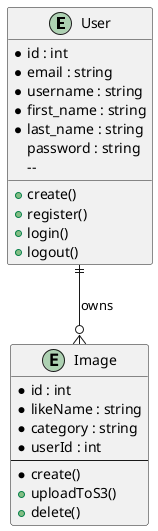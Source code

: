 @startuml Image Annotation System

entity "User" as User {
    *id : int
    *email : string
    *username : string
    *first_name : string
    *last_name : string
    password : string
    -- 
    +create()
    +register()
    +login()
    +logout()
}

entity "Image" as Image {
    *id : int
    *likeName : string
    *category : string
    *userId : int
    --
    *create()
    +uploadToS3()
    +delete()
}

User ||--o{ Image : "owns"

@enduml


